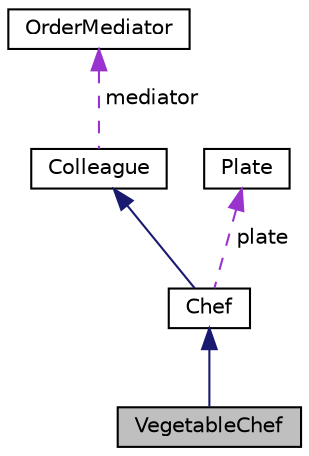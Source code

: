 digraph "VegetableChef"
{
 // LATEX_PDF_SIZE
  edge [fontname="Helvetica",fontsize="10",labelfontname="Helvetica",labelfontsize="10"];
  node [fontname="Helvetica",fontsize="10",shape=record];
  Node1 [label="VegetableChef",height=0.2,width=0.4,color="black", fillcolor="grey75", style="filled", fontcolor="black",tooltip="A class representing a vegetable chef that inherits from Chef."];
  Node2 -> Node1 [dir="back",color="midnightblue",fontsize="10",style="solid"];
  Node2 [label="Chef",height=0.2,width=0.4,color="black", fillcolor="white", style="filled",URL="$classChef.html",tooltip="The Chef class is an abstract base class that defines the interface for creating meals and receiving ..."];
  Node3 -> Node2 [dir="back",color="midnightblue",fontsize="10",style="solid"];
  Node3 [label="Colleague",height=0.2,width=0.4,color="black", fillcolor="white", style="filled",URL="$classColleague.html",tooltip="The Colleague class is an abstract base class that defines the interface for objects that communicate..."];
  Node4 -> Node3 [dir="back",color="darkorchid3",fontsize="10",style="dashed",label=" mediator" ];
  Node4 [label="OrderMediator",height=0.2,width=0.4,color="black", fillcolor="white", style="filled",URL="$classOrderMediator.html",tooltip="The OrderMediator class is an abstract class that defines the interface for a mediator between the Wa..."];
  Node5 -> Node2 [dir="back",color="darkorchid3",fontsize="10",style="dashed",label=" plate" ];
  Node5 [label="Plate",height=0.2,width=0.4,color="black", fillcolor="white", style="filled",URL="$classPlate.html",tooltip="The Plate class represents a plate that can hold multiple meals for a customer at a table."];
}
